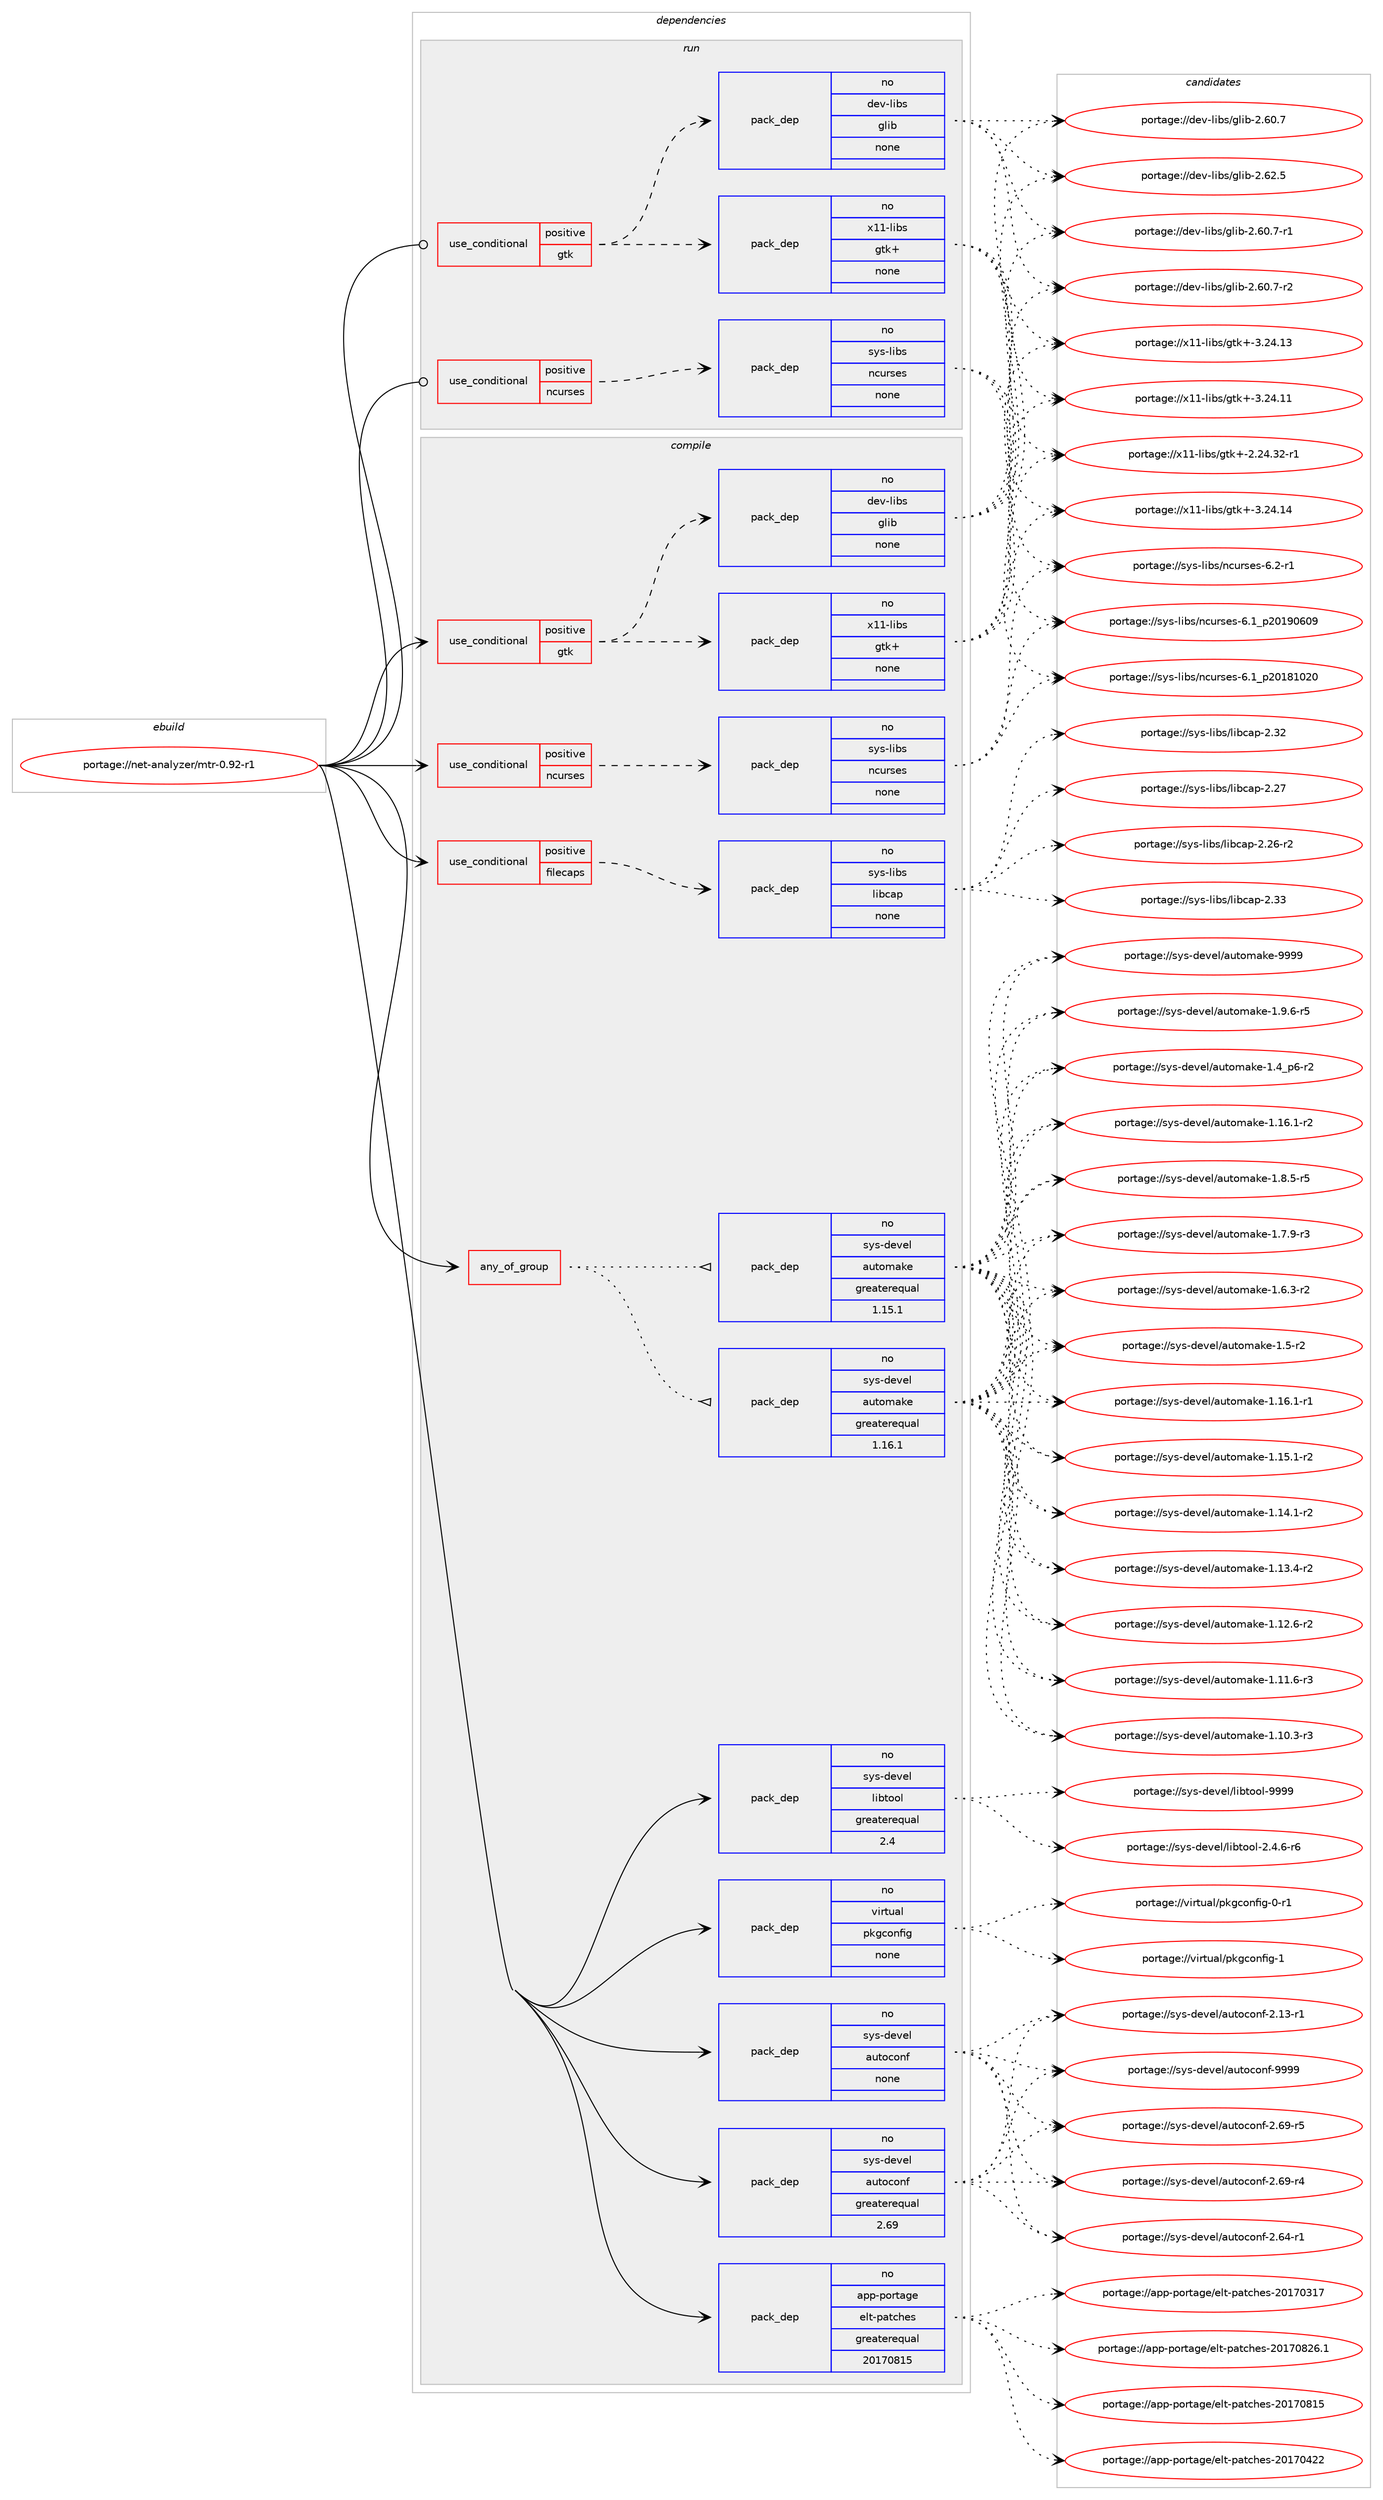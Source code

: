 digraph prolog {

# *************
# Graph options
# *************

newrank=true;
concentrate=true;
compound=true;
graph [rankdir=LR,fontname=Helvetica,fontsize=10,ranksep=1.5];#, ranksep=2.5, nodesep=0.2];
edge  [arrowhead=vee];
node  [fontname=Helvetica,fontsize=10];

# **********
# The ebuild
# **********

subgraph cluster_leftcol {
color=gray;
rank=same;
label=<<i>ebuild</i>>;
id [label="portage://net-analyzer/mtr-0.92-r1", color=red, width=4, href="../net-analyzer/mtr-0.92-r1.svg"];
}

# ****************
# The dependencies
# ****************

subgraph cluster_midcol {
color=gray;
label=<<i>dependencies</i>>;
subgraph cluster_compile {
fillcolor="#eeeeee";
style=filled;
label=<<i>compile</i>>;
subgraph any1325 {
dependency67917 [label=<<TABLE BORDER="0" CELLBORDER="1" CELLSPACING="0" CELLPADDING="4"><TR><TD CELLPADDING="10">any_of_group</TD></TR></TABLE>>, shape=none, color=red];subgraph pack52526 {
dependency67918 [label=<<TABLE BORDER="0" CELLBORDER="1" CELLSPACING="0" CELLPADDING="4" WIDTH="220"><TR><TD ROWSPAN="6" CELLPADDING="30">pack_dep</TD></TR><TR><TD WIDTH="110">no</TD></TR><TR><TD>sys-devel</TD></TR><TR><TD>automake</TD></TR><TR><TD>greaterequal</TD></TR><TR><TD>1.16.1</TD></TR></TABLE>>, shape=none, color=blue];
}
dependency67917:e -> dependency67918:w [weight=20,style="dotted",arrowhead="oinv"];
subgraph pack52527 {
dependency67919 [label=<<TABLE BORDER="0" CELLBORDER="1" CELLSPACING="0" CELLPADDING="4" WIDTH="220"><TR><TD ROWSPAN="6" CELLPADDING="30">pack_dep</TD></TR><TR><TD WIDTH="110">no</TD></TR><TR><TD>sys-devel</TD></TR><TR><TD>automake</TD></TR><TR><TD>greaterequal</TD></TR><TR><TD>1.15.1</TD></TR></TABLE>>, shape=none, color=blue];
}
dependency67917:e -> dependency67919:w [weight=20,style="dotted",arrowhead="oinv"];
}
id:e -> dependency67917:w [weight=20,style="solid",arrowhead="vee"];
subgraph cond14045 {
dependency67920 [label=<<TABLE BORDER="0" CELLBORDER="1" CELLSPACING="0" CELLPADDING="4"><TR><TD ROWSPAN="3" CELLPADDING="10">use_conditional</TD></TR><TR><TD>positive</TD></TR><TR><TD>filecaps</TD></TR></TABLE>>, shape=none, color=red];
subgraph pack52528 {
dependency67921 [label=<<TABLE BORDER="0" CELLBORDER="1" CELLSPACING="0" CELLPADDING="4" WIDTH="220"><TR><TD ROWSPAN="6" CELLPADDING="30">pack_dep</TD></TR><TR><TD WIDTH="110">no</TD></TR><TR><TD>sys-libs</TD></TR><TR><TD>libcap</TD></TR><TR><TD>none</TD></TR><TR><TD></TD></TR></TABLE>>, shape=none, color=blue];
}
dependency67920:e -> dependency67921:w [weight=20,style="dashed",arrowhead="vee"];
}
id:e -> dependency67920:w [weight=20,style="solid",arrowhead="vee"];
subgraph cond14046 {
dependency67922 [label=<<TABLE BORDER="0" CELLBORDER="1" CELLSPACING="0" CELLPADDING="4"><TR><TD ROWSPAN="3" CELLPADDING="10">use_conditional</TD></TR><TR><TD>positive</TD></TR><TR><TD>gtk</TD></TR></TABLE>>, shape=none, color=red];
subgraph pack52529 {
dependency67923 [label=<<TABLE BORDER="0" CELLBORDER="1" CELLSPACING="0" CELLPADDING="4" WIDTH="220"><TR><TD ROWSPAN="6" CELLPADDING="30">pack_dep</TD></TR><TR><TD WIDTH="110">no</TD></TR><TR><TD>dev-libs</TD></TR><TR><TD>glib</TD></TR><TR><TD>none</TD></TR><TR><TD></TD></TR></TABLE>>, shape=none, color=blue];
}
dependency67922:e -> dependency67923:w [weight=20,style="dashed",arrowhead="vee"];
subgraph pack52530 {
dependency67924 [label=<<TABLE BORDER="0" CELLBORDER="1" CELLSPACING="0" CELLPADDING="4" WIDTH="220"><TR><TD ROWSPAN="6" CELLPADDING="30">pack_dep</TD></TR><TR><TD WIDTH="110">no</TD></TR><TR><TD>x11-libs</TD></TR><TR><TD>gtk+</TD></TR><TR><TD>none</TD></TR><TR><TD></TD></TR></TABLE>>, shape=none, color=blue];
}
dependency67922:e -> dependency67924:w [weight=20,style="dashed",arrowhead="vee"];
}
id:e -> dependency67922:w [weight=20,style="solid",arrowhead="vee"];
subgraph cond14047 {
dependency67925 [label=<<TABLE BORDER="0" CELLBORDER="1" CELLSPACING="0" CELLPADDING="4"><TR><TD ROWSPAN="3" CELLPADDING="10">use_conditional</TD></TR><TR><TD>positive</TD></TR><TR><TD>ncurses</TD></TR></TABLE>>, shape=none, color=red];
subgraph pack52531 {
dependency67926 [label=<<TABLE BORDER="0" CELLBORDER="1" CELLSPACING="0" CELLPADDING="4" WIDTH="220"><TR><TD ROWSPAN="6" CELLPADDING="30">pack_dep</TD></TR><TR><TD WIDTH="110">no</TD></TR><TR><TD>sys-libs</TD></TR><TR><TD>ncurses</TD></TR><TR><TD>none</TD></TR><TR><TD></TD></TR></TABLE>>, shape=none, color=blue];
}
dependency67925:e -> dependency67926:w [weight=20,style="dashed",arrowhead="vee"];
}
id:e -> dependency67925:w [weight=20,style="solid",arrowhead="vee"];
subgraph pack52532 {
dependency67927 [label=<<TABLE BORDER="0" CELLBORDER="1" CELLSPACING="0" CELLPADDING="4" WIDTH="220"><TR><TD ROWSPAN="6" CELLPADDING="30">pack_dep</TD></TR><TR><TD WIDTH="110">no</TD></TR><TR><TD>app-portage</TD></TR><TR><TD>elt-patches</TD></TR><TR><TD>greaterequal</TD></TR><TR><TD>20170815</TD></TR></TABLE>>, shape=none, color=blue];
}
id:e -> dependency67927:w [weight=20,style="solid",arrowhead="vee"];
subgraph pack52533 {
dependency67928 [label=<<TABLE BORDER="0" CELLBORDER="1" CELLSPACING="0" CELLPADDING="4" WIDTH="220"><TR><TD ROWSPAN="6" CELLPADDING="30">pack_dep</TD></TR><TR><TD WIDTH="110">no</TD></TR><TR><TD>sys-devel</TD></TR><TR><TD>autoconf</TD></TR><TR><TD>greaterequal</TD></TR><TR><TD>2.69</TD></TR></TABLE>>, shape=none, color=blue];
}
id:e -> dependency67928:w [weight=20,style="solid",arrowhead="vee"];
subgraph pack52534 {
dependency67929 [label=<<TABLE BORDER="0" CELLBORDER="1" CELLSPACING="0" CELLPADDING="4" WIDTH="220"><TR><TD ROWSPAN="6" CELLPADDING="30">pack_dep</TD></TR><TR><TD WIDTH="110">no</TD></TR><TR><TD>sys-devel</TD></TR><TR><TD>autoconf</TD></TR><TR><TD>none</TD></TR><TR><TD></TD></TR></TABLE>>, shape=none, color=blue];
}
id:e -> dependency67929:w [weight=20,style="solid",arrowhead="vee"];
subgraph pack52535 {
dependency67930 [label=<<TABLE BORDER="0" CELLBORDER="1" CELLSPACING="0" CELLPADDING="4" WIDTH="220"><TR><TD ROWSPAN="6" CELLPADDING="30">pack_dep</TD></TR><TR><TD WIDTH="110">no</TD></TR><TR><TD>sys-devel</TD></TR><TR><TD>libtool</TD></TR><TR><TD>greaterequal</TD></TR><TR><TD>2.4</TD></TR></TABLE>>, shape=none, color=blue];
}
id:e -> dependency67930:w [weight=20,style="solid",arrowhead="vee"];
subgraph pack52536 {
dependency67931 [label=<<TABLE BORDER="0" CELLBORDER="1" CELLSPACING="0" CELLPADDING="4" WIDTH="220"><TR><TD ROWSPAN="6" CELLPADDING="30">pack_dep</TD></TR><TR><TD WIDTH="110">no</TD></TR><TR><TD>virtual</TD></TR><TR><TD>pkgconfig</TD></TR><TR><TD>none</TD></TR><TR><TD></TD></TR></TABLE>>, shape=none, color=blue];
}
id:e -> dependency67931:w [weight=20,style="solid",arrowhead="vee"];
}
subgraph cluster_compileandrun {
fillcolor="#eeeeee";
style=filled;
label=<<i>compile and run</i>>;
}
subgraph cluster_run {
fillcolor="#eeeeee";
style=filled;
label=<<i>run</i>>;
subgraph cond14048 {
dependency67932 [label=<<TABLE BORDER="0" CELLBORDER="1" CELLSPACING="0" CELLPADDING="4"><TR><TD ROWSPAN="3" CELLPADDING="10">use_conditional</TD></TR><TR><TD>positive</TD></TR><TR><TD>gtk</TD></TR></TABLE>>, shape=none, color=red];
subgraph pack52537 {
dependency67933 [label=<<TABLE BORDER="0" CELLBORDER="1" CELLSPACING="0" CELLPADDING="4" WIDTH="220"><TR><TD ROWSPAN="6" CELLPADDING="30">pack_dep</TD></TR><TR><TD WIDTH="110">no</TD></TR><TR><TD>dev-libs</TD></TR><TR><TD>glib</TD></TR><TR><TD>none</TD></TR><TR><TD></TD></TR></TABLE>>, shape=none, color=blue];
}
dependency67932:e -> dependency67933:w [weight=20,style="dashed",arrowhead="vee"];
subgraph pack52538 {
dependency67934 [label=<<TABLE BORDER="0" CELLBORDER="1" CELLSPACING="0" CELLPADDING="4" WIDTH="220"><TR><TD ROWSPAN="6" CELLPADDING="30">pack_dep</TD></TR><TR><TD WIDTH="110">no</TD></TR><TR><TD>x11-libs</TD></TR><TR><TD>gtk+</TD></TR><TR><TD>none</TD></TR><TR><TD></TD></TR></TABLE>>, shape=none, color=blue];
}
dependency67932:e -> dependency67934:w [weight=20,style="dashed",arrowhead="vee"];
}
id:e -> dependency67932:w [weight=20,style="solid",arrowhead="odot"];
subgraph cond14049 {
dependency67935 [label=<<TABLE BORDER="0" CELLBORDER="1" CELLSPACING="0" CELLPADDING="4"><TR><TD ROWSPAN="3" CELLPADDING="10">use_conditional</TD></TR><TR><TD>positive</TD></TR><TR><TD>ncurses</TD></TR></TABLE>>, shape=none, color=red];
subgraph pack52539 {
dependency67936 [label=<<TABLE BORDER="0" CELLBORDER="1" CELLSPACING="0" CELLPADDING="4" WIDTH="220"><TR><TD ROWSPAN="6" CELLPADDING="30">pack_dep</TD></TR><TR><TD WIDTH="110">no</TD></TR><TR><TD>sys-libs</TD></TR><TR><TD>ncurses</TD></TR><TR><TD>none</TD></TR><TR><TD></TD></TR></TABLE>>, shape=none, color=blue];
}
dependency67935:e -> dependency67936:w [weight=20,style="dashed",arrowhead="vee"];
}
id:e -> dependency67935:w [weight=20,style="solid",arrowhead="odot"];
}
}

# **************
# The candidates
# **************

subgraph cluster_choices {
rank=same;
color=gray;
label=<<i>candidates</i>>;

subgraph choice52526 {
color=black;
nodesep=1;
choice115121115451001011181011084797117116111109971071014557575757 [label="portage://sys-devel/automake-9999", color=red, width=4,href="../sys-devel/automake-9999.svg"];
choice115121115451001011181011084797117116111109971071014549465746544511453 [label="portage://sys-devel/automake-1.9.6-r5", color=red, width=4,href="../sys-devel/automake-1.9.6-r5.svg"];
choice115121115451001011181011084797117116111109971071014549465646534511453 [label="portage://sys-devel/automake-1.8.5-r5", color=red, width=4,href="../sys-devel/automake-1.8.5-r5.svg"];
choice115121115451001011181011084797117116111109971071014549465546574511451 [label="portage://sys-devel/automake-1.7.9-r3", color=red, width=4,href="../sys-devel/automake-1.7.9-r3.svg"];
choice115121115451001011181011084797117116111109971071014549465446514511450 [label="portage://sys-devel/automake-1.6.3-r2", color=red, width=4,href="../sys-devel/automake-1.6.3-r2.svg"];
choice11512111545100101118101108479711711611110997107101454946534511450 [label="portage://sys-devel/automake-1.5-r2", color=red, width=4,href="../sys-devel/automake-1.5-r2.svg"];
choice115121115451001011181011084797117116111109971071014549465295112544511450 [label="portage://sys-devel/automake-1.4_p6-r2", color=red, width=4,href="../sys-devel/automake-1.4_p6-r2.svg"];
choice11512111545100101118101108479711711611110997107101454946495446494511450 [label="portage://sys-devel/automake-1.16.1-r2", color=red, width=4,href="../sys-devel/automake-1.16.1-r2.svg"];
choice11512111545100101118101108479711711611110997107101454946495446494511449 [label="portage://sys-devel/automake-1.16.1-r1", color=red, width=4,href="../sys-devel/automake-1.16.1-r1.svg"];
choice11512111545100101118101108479711711611110997107101454946495346494511450 [label="portage://sys-devel/automake-1.15.1-r2", color=red, width=4,href="../sys-devel/automake-1.15.1-r2.svg"];
choice11512111545100101118101108479711711611110997107101454946495246494511450 [label="portage://sys-devel/automake-1.14.1-r2", color=red, width=4,href="../sys-devel/automake-1.14.1-r2.svg"];
choice11512111545100101118101108479711711611110997107101454946495146524511450 [label="portage://sys-devel/automake-1.13.4-r2", color=red, width=4,href="../sys-devel/automake-1.13.4-r2.svg"];
choice11512111545100101118101108479711711611110997107101454946495046544511450 [label="portage://sys-devel/automake-1.12.6-r2", color=red, width=4,href="../sys-devel/automake-1.12.6-r2.svg"];
choice11512111545100101118101108479711711611110997107101454946494946544511451 [label="portage://sys-devel/automake-1.11.6-r3", color=red, width=4,href="../sys-devel/automake-1.11.6-r3.svg"];
choice11512111545100101118101108479711711611110997107101454946494846514511451 [label="portage://sys-devel/automake-1.10.3-r3", color=red, width=4,href="../sys-devel/automake-1.10.3-r3.svg"];
dependency67918:e -> choice115121115451001011181011084797117116111109971071014557575757:w [style=dotted,weight="100"];
dependency67918:e -> choice115121115451001011181011084797117116111109971071014549465746544511453:w [style=dotted,weight="100"];
dependency67918:e -> choice115121115451001011181011084797117116111109971071014549465646534511453:w [style=dotted,weight="100"];
dependency67918:e -> choice115121115451001011181011084797117116111109971071014549465546574511451:w [style=dotted,weight="100"];
dependency67918:e -> choice115121115451001011181011084797117116111109971071014549465446514511450:w [style=dotted,weight="100"];
dependency67918:e -> choice11512111545100101118101108479711711611110997107101454946534511450:w [style=dotted,weight="100"];
dependency67918:e -> choice115121115451001011181011084797117116111109971071014549465295112544511450:w [style=dotted,weight="100"];
dependency67918:e -> choice11512111545100101118101108479711711611110997107101454946495446494511450:w [style=dotted,weight="100"];
dependency67918:e -> choice11512111545100101118101108479711711611110997107101454946495446494511449:w [style=dotted,weight="100"];
dependency67918:e -> choice11512111545100101118101108479711711611110997107101454946495346494511450:w [style=dotted,weight="100"];
dependency67918:e -> choice11512111545100101118101108479711711611110997107101454946495246494511450:w [style=dotted,weight="100"];
dependency67918:e -> choice11512111545100101118101108479711711611110997107101454946495146524511450:w [style=dotted,weight="100"];
dependency67918:e -> choice11512111545100101118101108479711711611110997107101454946495046544511450:w [style=dotted,weight="100"];
dependency67918:e -> choice11512111545100101118101108479711711611110997107101454946494946544511451:w [style=dotted,weight="100"];
dependency67918:e -> choice11512111545100101118101108479711711611110997107101454946494846514511451:w [style=dotted,weight="100"];
}
subgraph choice52527 {
color=black;
nodesep=1;
choice115121115451001011181011084797117116111109971071014557575757 [label="portage://sys-devel/automake-9999", color=red, width=4,href="../sys-devel/automake-9999.svg"];
choice115121115451001011181011084797117116111109971071014549465746544511453 [label="portage://sys-devel/automake-1.9.6-r5", color=red, width=4,href="../sys-devel/automake-1.9.6-r5.svg"];
choice115121115451001011181011084797117116111109971071014549465646534511453 [label="portage://sys-devel/automake-1.8.5-r5", color=red, width=4,href="../sys-devel/automake-1.8.5-r5.svg"];
choice115121115451001011181011084797117116111109971071014549465546574511451 [label="portage://sys-devel/automake-1.7.9-r3", color=red, width=4,href="../sys-devel/automake-1.7.9-r3.svg"];
choice115121115451001011181011084797117116111109971071014549465446514511450 [label="portage://sys-devel/automake-1.6.3-r2", color=red, width=4,href="../sys-devel/automake-1.6.3-r2.svg"];
choice11512111545100101118101108479711711611110997107101454946534511450 [label="portage://sys-devel/automake-1.5-r2", color=red, width=4,href="../sys-devel/automake-1.5-r2.svg"];
choice115121115451001011181011084797117116111109971071014549465295112544511450 [label="portage://sys-devel/automake-1.4_p6-r2", color=red, width=4,href="../sys-devel/automake-1.4_p6-r2.svg"];
choice11512111545100101118101108479711711611110997107101454946495446494511450 [label="portage://sys-devel/automake-1.16.1-r2", color=red, width=4,href="../sys-devel/automake-1.16.1-r2.svg"];
choice11512111545100101118101108479711711611110997107101454946495446494511449 [label="portage://sys-devel/automake-1.16.1-r1", color=red, width=4,href="../sys-devel/automake-1.16.1-r1.svg"];
choice11512111545100101118101108479711711611110997107101454946495346494511450 [label="portage://sys-devel/automake-1.15.1-r2", color=red, width=4,href="../sys-devel/automake-1.15.1-r2.svg"];
choice11512111545100101118101108479711711611110997107101454946495246494511450 [label="portage://sys-devel/automake-1.14.1-r2", color=red, width=4,href="../sys-devel/automake-1.14.1-r2.svg"];
choice11512111545100101118101108479711711611110997107101454946495146524511450 [label="portage://sys-devel/automake-1.13.4-r2", color=red, width=4,href="../sys-devel/automake-1.13.4-r2.svg"];
choice11512111545100101118101108479711711611110997107101454946495046544511450 [label="portage://sys-devel/automake-1.12.6-r2", color=red, width=4,href="../sys-devel/automake-1.12.6-r2.svg"];
choice11512111545100101118101108479711711611110997107101454946494946544511451 [label="portage://sys-devel/automake-1.11.6-r3", color=red, width=4,href="../sys-devel/automake-1.11.6-r3.svg"];
choice11512111545100101118101108479711711611110997107101454946494846514511451 [label="portage://sys-devel/automake-1.10.3-r3", color=red, width=4,href="../sys-devel/automake-1.10.3-r3.svg"];
dependency67919:e -> choice115121115451001011181011084797117116111109971071014557575757:w [style=dotted,weight="100"];
dependency67919:e -> choice115121115451001011181011084797117116111109971071014549465746544511453:w [style=dotted,weight="100"];
dependency67919:e -> choice115121115451001011181011084797117116111109971071014549465646534511453:w [style=dotted,weight="100"];
dependency67919:e -> choice115121115451001011181011084797117116111109971071014549465546574511451:w [style=dotted,weight="100"];
dependency67919:e -> choice115121115451001011181011084797117116111109971071014549465446514511450:w [style=dotted,weight="100"];
dependency67919:e -> choice11512111545100101118101108479711711611110997107101454946534511450:w [style=dotted,weight="100"];
dependency67919:e -> choice115121115451001011181011084797117116111109971071014549465295112544511450:w [style=dotted,weight="100"];
dependency67919:e -> choice11512111545100101118101108479711711611110997107101454946495446494511450:w [style=dotted,weight="100"];
dependency67919:e -> choice11512111545100101118101108479711711611110997107101454946495446494511449:w [style=dotted,weight="100"];
dependency67919:e -> choice11512111545100101118101108479711711611110997107101454946495346494511450:w [style=dotted,weight="100"];
dependency67919:e -> choice11512111545100101118101108479711711611110997107101454946495246494511450:w [style=dotted,weight="100"];
dependency67919:e -> choice11512111545100101118101108479711711611110997107101454946495146524511450:w [style=dotted,weight="100"];
dependency67919:e -> choice11512111545100101118101108479711711611110997107101454946495046544511450:w [style=dotted,weight="100"];
dependency67919:e -> choice11512111545100101118101108479711711611110997107101454946494946544511451:w [style=dotted,weight="100"];
dependency67919:e -> choice11512111545100101118101108479711711611110997107101454946494846514511451:w [style=dotted,weight="100"];
}
subgraph choice52528 {
color=black;
nodesep=1;
choice1151211154510810598115471081059899971124550465151 [label="portage://sys-libs/libcap-2.33", color=red, width=4,href="../sys-libs/libcap-2.33.svg"];
choice1151211154510810598115471081059899971124550465150 [label="portage://sys-libs/libcap-2.32", color=red, width=4,href="../sys-libs/libcap-2.32.svg"];
choice1151211154510810598115471081059899971124550465055 [label="portage://sys-libs/libcap-2.27", color=red, width=4,href="../sys-libs/libcap-2.27.svg"];
choice11512111545108105981154710810598999711245504650544511450 [label="portage://sys-libs/libcap-2.26-r2", color=red, width=4,href="../sys-libs/libcap-2.26-r2.svg"];
dependency67921:e -> choice1151211154510810598115471081059899971124550465151:w [style=dotted,weight="100"];
dependency67921:e -> choice1151211154510810598115471081059899971124550465150:w [style=dotted,weight="100"];
dependency67921:e -> choice1151211154510810598115471081059899971124550465055:w [style=dotted,weight="100"];
dependency67921:e -> choice11512111545108105981154710810598999711245504650544511450:w [style=dotted,weight="100"];
}
subgraph choice52529 {
color=black;
nodesep=1;
choice1001011184510810598115471031081059845504654504653 [label="portage://dev-libs/glib-2.62.5", color=red, width=4,href="../dev-libs/glib-2.62.5.svg"];
choice10010111845108105981154710310810598455046544846554511450 [label="portage://dev-libs/glib-2.60.7-r2", color=red, width=4,href="../dev-libs/glib-2.60.7-r2.svg"];
choice10010111845108105981154710310810598455046544846554511449 [label="portage://dev-libs/glib-2.60.7-r1", color=red, width=4,href="../dev-libs/glib-2.60.7-r1.svg"];
choice1001011184510810598115471031081059845504654484655 [label="portage://dev-libs/glib-2.60.7", color=red, width=4,href="../dev-libs/glib-2.60.7.svg"];
dependency67923:e -> choice1001011184510810598115471031081059845504654504653:w [style=dotted,weight="100"];
dependency67923:e -> choice10010111845108105981154710310810598455046544846554511450:w [style=dotted,weight="100"];
dependency67923:e -> choice10010111845108105981154710310810598455046544846554511449:w [style=dotted,weight="100"];
dependency67923:e -> choice1001011184510810598115471031081059845504654484655:w [style=dotted,weight="100"];
}
subgraph choice52530 {
color=black;
nodesep=1;
choice1204949451081059811547103116107434551465052464952 [label="portage://x11-libs/gtk+-3.24.14", color=red, width=4,href="../x11-libs/gtk+-3.24.14.svg"];
choice1204949451081059811547103116107434551465052464951 [label="portage://x11-libs/gtk+-3.24.13", color=red, width=4,href="../x11-libs/gtk+-3.24.13.svg"];
choice1204949451081059811547103116107434551465052464949 [label="portage://x11-libs/gtk+-3.24.11", color=red, width=4,href="../x11-libs/gtk+-3.24.11.svg"];
choice12049494510810598115471031161074345504650524651504511449 [label="portage://x11-libs/gtk+-2.24.32-r1", color=red, width=4,href="../x11-libs/gtk+-2.24.32-r1.svg"];
dependency67924:e -> choice1204949451081059811547103116107434551465052464952:w [style=dotted,weight="100"];
dependency67924:e -> choice1204949451081059811547103116107434551465052464951:w [style=dotted,weight="100"];
dependency67924:e -> choice1204949451081059811547103116107434551465052464949:w [style=dotted,weight="100"];
dependency67924:e -> choice12049494510810598115471031161074345504650524651504511449:w [style=dotted,weight="100"];
}
subgraph choice52531 {
color=black;
nodesep=1;
choice11512111545108105981154711099117114115101115455446504511449 [label="portage://sys-libs/ncurses-6.2-r1", color=red, width=4,href="../sys-libs/ncurses-6.2-r1.svg"];
choice1151211154510810598115471109911711411510111545544649951125048495748544857 [label="portage://sys-libs/ncurses-6.1_p20190609", color=red, width=4,href="../sys-libs/ncurses-6.1_p20190609.svg"];
choice1151211154510810598115471109911711411510111545544649951125048495649485048 [label="portage://sys-libs/ncurses-6.1_p20181020", color=red, width=4,href="../sys-libs/ncurses-6.1_p20181020.svg"];
dependency67926:e -> choice11512111545108105981154711099117114115101115455446504511449:w [style=dotted,weight="100"];
dependency67926:e -> choice1151211154510810598115471109911711411510111545544649951125048495748544857:w [style=dotted,weight="100"];
dependency67926:e -> choice1151211154510810598115471109911711411510111545544649951125048495649485048:w [style=dotted,weight="100"];
}
subgraph choice52532 {
color=black;
nodesep=1;
choice971121124511211111411697103101471011081164511297116991041011154550484955485650544649 [label="portage://app-portage/elt-patches-20170826.1", color=red, width=4,href="../app-portage/elt-patches-20170826.1.svg"];
choice97112112451121111141169710310147101108116451129711699104101115455048495548564953 [label="portage://app-portage/elt-patches-20170815", color=red, width=4,href="../app-portage/elt-patches-20170815.svg"];
choice97112112451121111141169710310147101108116451129711699104101115455048495548525050 [label="portage://app-portage/elt-patches-20170422", color=red, width=4,href="../app-portage/elt-patches-20170422.svg"];
choice97112112451121111141169710310147101108116451129711699104101115455048495548514955 [label="portage://app-portage/elt-patches-20170317", color=red, width=4,href="../app-portage/elt-patches-20170317.svg"];
dependency67927:e -> choice971121124511211111411697103101471011081164511297116991041011154550484955485650544649:w [style=dotted,weight="100"];
dependency67927:e -> choice97112112451121111141169710310147101108116451129711699104101115455048495548564953:w [style=dotted,weight="100"];
dependency67927:e -> choice97112112451121111141169710310147101108116451129711699104101115455048495548525050:w [style=dotted,weight="100"];
dependency67927:e -> choice97112112451121111141169710310147101108116451129711699104101115455048495548514955:w [style=dotted,weight="100"];
}
subgraph choice52533 {
color=black;
nodesep=1;
choice115121115451001011181011084797117116111991111101024557575757 [label="portage://sys-devel/autoconf-9999", color=red, width=4,href="../sys-devel/autoconf-9999.svg"];
choice1151211154510010111810110847971171161119911111010245504654574511453 [label="portage://sys-devel/autoconf-2.69-r5", color=red, width=4,href="../sys-devel/autoconf-2.69-r5.svg"];
choice1151211154510010111810110847971171161119911111010245504654574511452 [label="portage://sys-devel/autoconf-2.69-r4", color=red, width=4,href="../sys-devel/autoconf-2.69-r4.svg"];
choice1151211154510010111810110847971171161119911111010245504654524511449 [label="portage://sys-devel/autoconf-2.64-r1", color=red, width=4,href="../sys-devel/autoconf-2.64-r1.svg"];
choice1151211154510010111810110847971171161119911111010245504649514511449 [label="portage://sys-devel/autoconf-2.13-r1", color=red, width=4,href="../sys-devel/autoconf-2.13-r1.svg"];
dependency67928:e -> choice115121115451001011181011084797117116111991111101024557575757:w [style=dotted,weight="100"];
dependency67928:e -> choice1151211154510010111810110847971171161119911111010245504654574511453:w [style=dotted,weight="100"];
dependency67928:e -> choice1151211154510010111810110847971171161119911111010245504654574511452:w [style=dotted,weight="100"];
dependency67928:e -> choice1151211154510010111810110847971171161119911111010245504654524511449:w [style=dotted,weight="100"];
dependency67928:e -> choice1151211154510010111810110847971171161119911111010245504649514511449:w [style=dotted,weight="100"];
}
subgraph choice52534 {
color=black;
nodesep=1;
choice115121115451001011181011084797117116111991111101024557575757 [label="portage://sys-devel/autoconf-9999", color=red, width=4,href="../sys-devel/autoconf-9999.svg"];
choice1151211154510010111810110847971171161119911111010245504654574511453 [label="portage://sys-devel/autoconf-2.69-r5", color=red, width=4,href="../sys-devel/autoconf-2.69-r5.svg"];
choice1151211154510010111810110847971171161119911111010245504654574511452 [label="portage://sys-devel/autoconf-2.69-r4", color=red, width=4,href="../sys-devel/autoconf-2.69-r4.svg"];
choice1151211154510010111810110847971171161119911111010245504654524511449 [label="portage://sys-devel/autoconf-2.64-r1", color=red, width=4,href="../sys-devel/autoconf-2.64-r1.svg"];
choice1151211154510010111810110847971171161119911111010245504649514511449 [label="portage://sys-devel/autoconf-2.13-r1", color=red, width=4,href="../sys-devel/autoconf-2.13-r1.svg"];
dependency67929:e -> choice115121115451001011181011084797117116111991111101024557575757:w [style=dotted,weight="100"];
dependency67929:e -> choice1151211154510010111810110847971171161119911111010245504654574511453:w [style=dotted,weight="100"];
dependency67929:e -> choice1151211154510010111810110847971171161119911111010245504654574511452:w [style=dotted,weight="100"];
dependency67929:e -> choice1151211154510010111810110847971171161119911111010245504654524511449:w [style=dotted,weight="100"];
dependency67929:e -> choice1151211154510010111810110847971171161119911111010245504649514511449:w [style=dotted,weight="100"];
}
subgraph choice52535 {
color=black;
nodesep=1;
choice1151211154510010111810110847108105981161111111084557575757 [label="portage://sys-devel/libtool-9999", color=red, width=4,href="../sys-devel/libtool-9999.svg"];
choice1151211154510010111810110847108105981161111111084550465246544511454 [label="portage://sys-devel/libtool-2.4.6-r6", color=red, width=4,href="../sys-devel/libtool-2.4.6-r6.svg"];
dependency67930:e -> choice1151211154510010111810110847108105981161111111084557575757:w [style=dotted,weight="100"];
dependency67930:e -> choice1151211154510010111810110847108105981161111111084550465246544511454:w [style=dotted,weight="100"];
}
subgraph choice52536 {
color=black;
nodesep=1;
choice1181051141161179710847112107103991111101021051034549 [label="portage://virtual/pkgconfig-1", color=red, width=4,href="../virtual/pkgconfig-1.svg"];
choice11810511411611797108471121071039911111010210510345484511449 [label="portage://virtual/pkgconfig-0-r1", color=red, width=4,href="../virtual/pkgconfig-0-r1.svg"];
dependency67931:e -> choice1181051141161179710847112107103991111101021051034549:w [style=dotted,weight="100"];
dependency67931:e -> choice11810511411611797108471121071039911111010210510345484511449:w [style=dotted,weight="100"];
}
subgraph choice52537 {
color=black;
nodesep=1;
choice1001011184510810598115471031081059845504654504653 [label="portage://dev-libs/glib-2.62.5", color=red, width=4,href="../dev-libs/glib-2.62.5.svg"];
choice10010111845108105981154710310810598455046544846554511450 [label="portage://dev-libs/glib-2.60.7-r2", color=red, width=4,href="../dev-libs/glib-2.60.7-r2.svg"];
choice10010111845108105981154710310810598455046544846554511449 [label="portage://dev-libs/glib-2.60.7-r1", color=red, width=4,href="../dev-libs/glib-2.60.7-r1.svg"];
choice1001011184510810598115471031081059845504654484655 [label="portage://dev-libs/glib-2.60.7", color=red, width=4,href="../dev-libs/glib-2.60.7.svg"];
dependency67933:e -> choice1001011184510810598115471031081059845504654504653:w [style=dotted,weight="100"];
dependency67933:e -> choice10010111845108105981154710310810598455046544846554511450:w [style=dotted,weight="100"];
dependency67933:e -> choice10010111845108105981154710310810598455046544846554511449:w [style=dotted,weight="100"];
dependency67933:e -> choice1001011184510810598115471031081059845504654484655:w [style=dotted,weight="100"];
}
subgraph choice52538 {
color=black;
nodesep=1;
choice1204949451081059811547103116107434551465052464952 [label="portage://x11-libs/gtk+-3.24.14", color=red, width=4,href="../x11-libs/gtk+-3.24.14.svg"];
choice1204949451081059811547103116107434551465052464951 [label="portage://x11-libs/gtk+-3.24.13", color=red, width=4,href="../x11-libs/gtk+-3.24.13.svg"];
choice1204949451081059811547103116107434551465052464949 [label="portage://x11-libs/gtk+-3.24.11", color=red, width=4,href="../x11-libs/gtk+-3.24.11.svg"];
choice12049494510810598115471031161074345504650524651504511449 [label="portage://x11-libs/gtk+-2.24.32-r1", color=red, width=4,href="../x11-libs/gtk+-2.24.32-r1.svg"];
dependency67934:e -> choice1204949451081059811547103116107434551465052464952:w [style=dotted,weight="100"];
dependency67934:e -> choice1204949451081059811547103116107434551465052464951:w [style=dotted,weight="100"];
dependency67934:e -> choice1204949451081059811547103116107434551465052464949:w [style=dotted,weight="100"];
dependency67934:e -> choice12049494510810598115471031161074345504650524651504511449:w [style=dotted,weight="100"];
}
subgraph choice52539 {
color=black;
nodesep=1;
choice11512111545108105981154711099117114115101115455446504511449 [label="portage://sys-libs/ncurses-6.2-r1", color=red, width=4,href="../sys-libs/ncurses-6.2-r1.svg"];
choice1151211154510810598115471109911711411510111545544649951125048495748544857 [label="portage://sys-libs/ncurses-6.1_p20190609", color=red, width=4,href="../sys-libs/ncurses-6.1_p20190609.svg"];
choice1151211154510810598115471109911711411510111545544649951125048495649485048 [label="portage://sys-libs/ncurses-6.1_p20181020", color=red, width=4,href="../sys-libs/ncurses-6.1_p20181020.svg"];
dependency67936:e -> choice11512111545108105981154711099117114115101115455446504511449:w [style=dotted,weight="100"];
dependency67936:e -> choice1151211154510810598115471109911711411510111545544649951125048495748544857:w [style=dotted,weight="100"];
dependency67936:e -> choice1151211154510810598115471109911711411510111545544649951125048495649485048:w [style=dotted,weight="100"];
}
}

}
